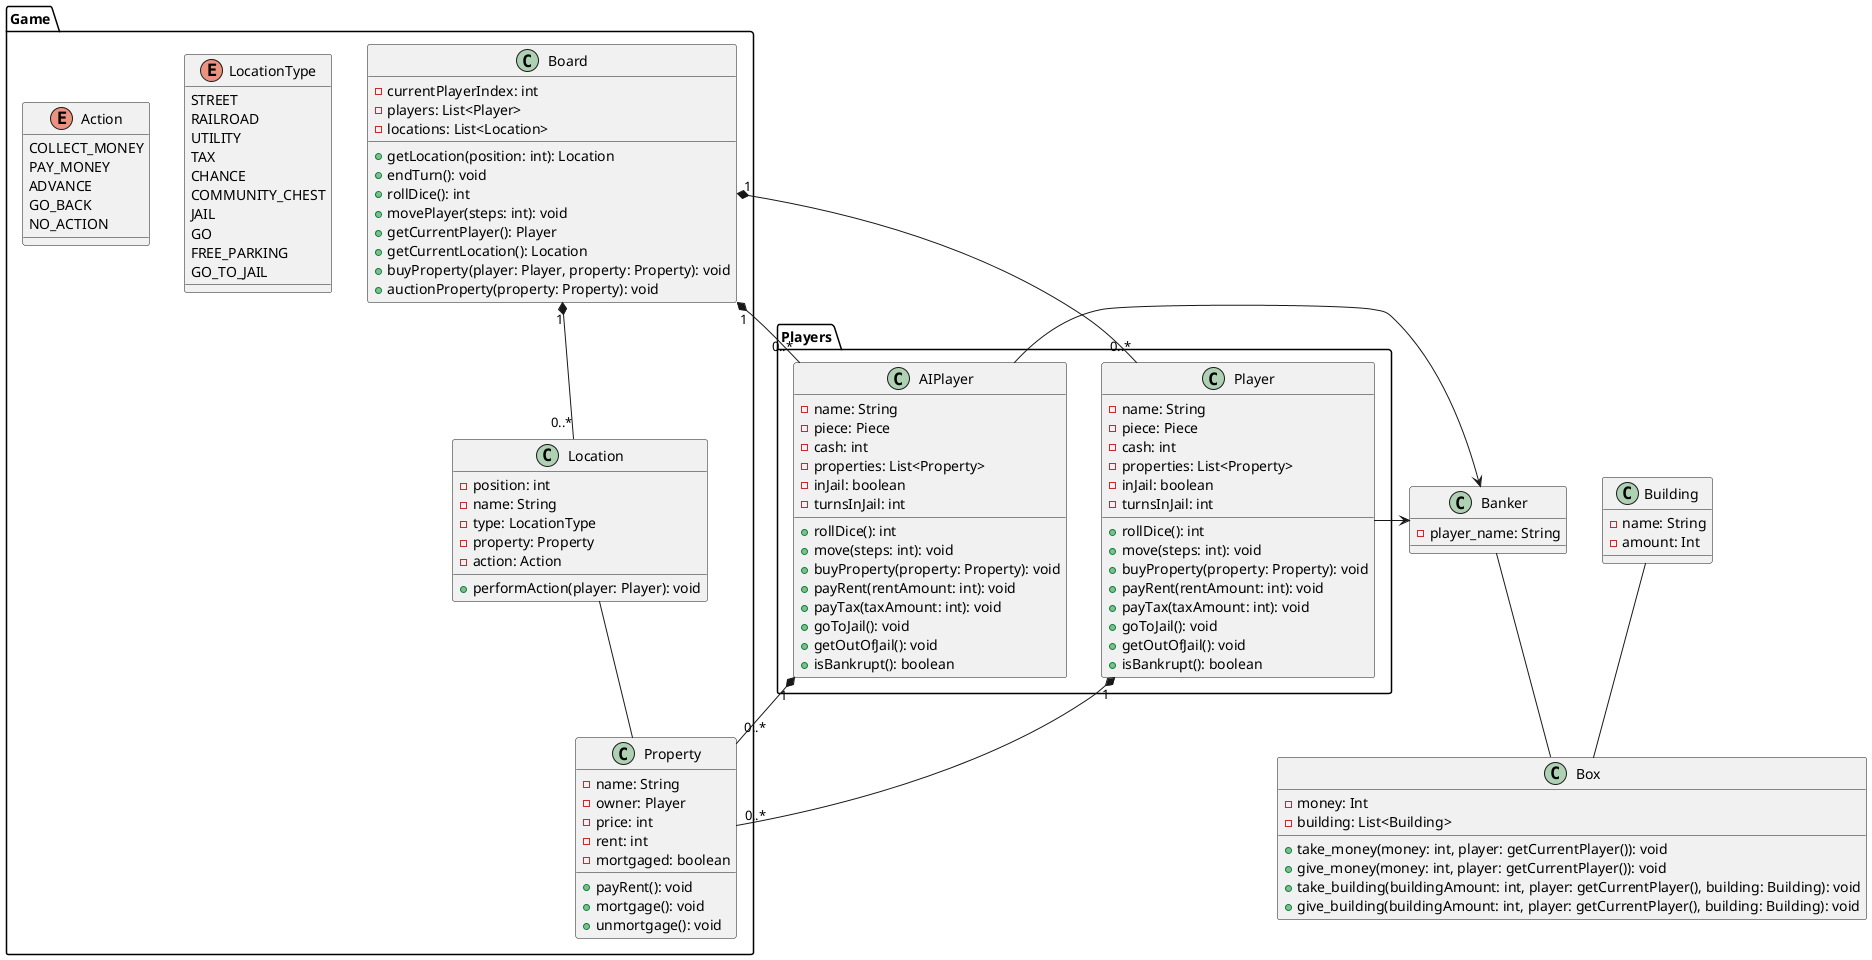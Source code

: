 @startuml
package Game {

    class Board {
        -currentPlayerIndex: int
        -players: List<Player>
        -locations: List<Location>
        +getLocation(position: int): Location
        +endTurn(): void
        +rollDice(): int
        +movePlayer(steps: int): void
        +getCurrentPlayer(): Player
        +getCurrentLocation(): Location
        +buyProperty(player: Player, property: Property): void
        +auctionProperty(property: Property): void
    }

    class Location {
        -position: int
        -name: String
        -type: LocationType
        -property: Property
        -action: Action
        +performAction(player: Player): void
    }

    enum LocationType {
        STREET
        RAILROAD
        UTILITY
        TAX
        CHANCE
        COMMUNITY_CHEST
        JAIL
        GO
        FREE_PARKING
        GO_TO_JAIL
    }

    enum Action {
        COLLECT_MONEY
        PAY_MONEY
        ADVANCE
        GO_BACK
        NO_ACTION
    }

    class Property {
        -name: String
        -owner: Player
        -price: int
        -rent: int
        -mortgaged: boolean
        +payRent(): void
        +mortgage(): void
        +unmortgage(): void
    }
}

package Players {
    class AIPlayer {
        -name: String
        -piece: Piece
        -cash: int
        -properties: List<Property>
        -inJail: boolean
        -turnsInJail: int
        +rollDice(): int
        +move(steps: int): void
        +buyProperty(property: Property): void
        +payRent(rentAmount: int): void
        +payTax(taxAmount: int): void
        +goToJail(): void
        +getOutOfJail(): void
        +isBankrupt(): boolean
    }

 class Player {
        -name: String
        -piece: Piece
        -cash: int
        -properties: List<Property>
        -inJail: boolean
        -turnsInJail: int
        +rollDice(): int
        +move(steps: int): void
        +buyProperty(property: Property): void
        +payRent(rentAmount: int): void
        +payTax(taxAmount: int): void
        +goToJail(): void
        +getOutOfJail(): void
        +isBankrupt(): boolean
    }
}

class Banker {
        -player_name: String
        }
class Building {
        -name: String
        -amount: Int
        }
class Box {
        -money: Int
        -building: List<Building>
        +take_money(money: int, player: getCurrentPlayer()): void
        +give_money(money: int, player: getCurrentPlayer()): void
        +take_building(buildingAmount: int, player: getCurrentPlayer(), building: Building): void
        +give_building(buildingAmount: int, player: getCurrentPlayer(), building: Building): void
        }
Location -- Property
Board "1" *-- "0..*" Player
Board "1" *-- "0..*" AIPlayer
Board "1" *-- "0..*" Location
Player "1" *-- "0..*" Property
AIPlayer "1" *-- "0..*" Property
Player -> Banker
AIPlayer -> Banker
Banker -- Box
Building -- Box
@enduml
